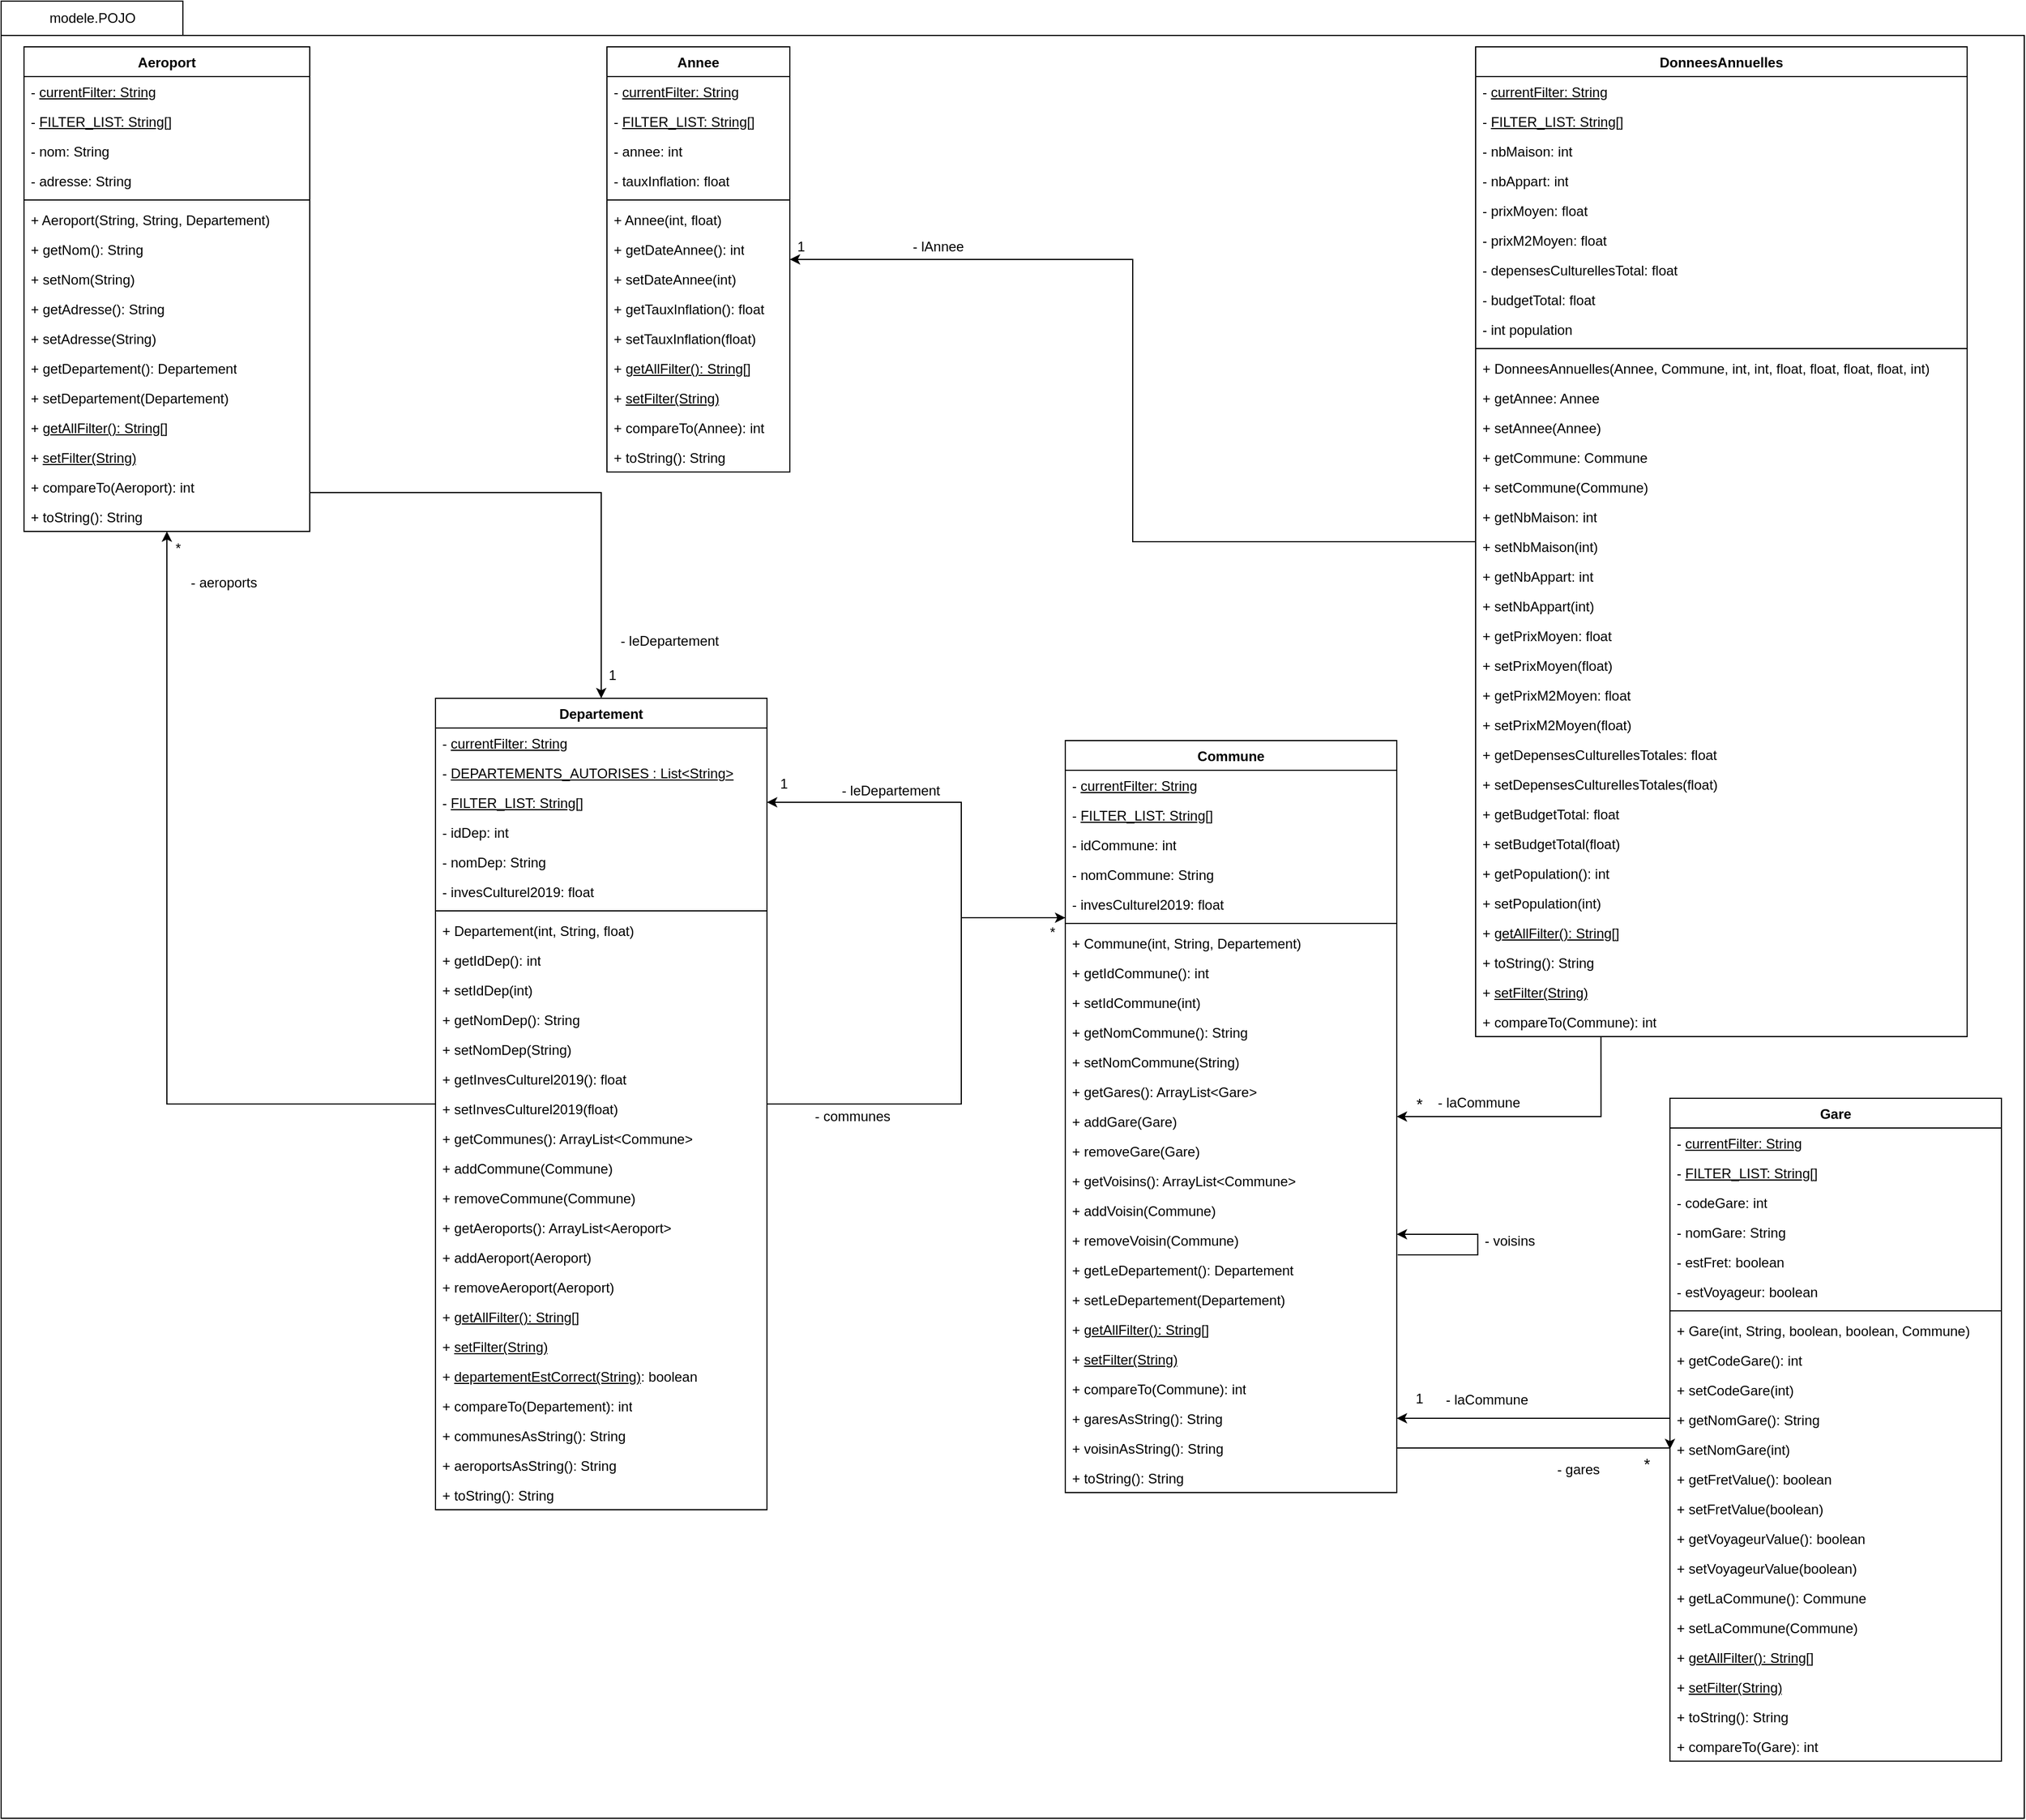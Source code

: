 <mxfile version="24.5.4" type="device">
  <diagram name="Page-1" id="NXZHxFNxQUKjGU9uJiGu">
    <mxGraphModel dx="1644" dy="700" grid="1" gridSize="10" guides="1" tooltips="1" connect="1" arrows="1" fold="1" page="1" pageScale="1" pageWidth="1169" pageHeight="827" math="0" shadow="0">
      <root>
        <mxCell id="0" />
        <mxCell id="1" parent="0" />
        <mxCell id="ICdErOhjOnk36Kv6KxMm-1" value="" style="shape=folder;fontStyle=1;spacingTop=10;tabWidth=100;tabHeight=30;tabPosition=left;html=1;whiteSpace=wrap;" parent="1" vertex="1">
          <mxGeometry y="10" width="1770" height="1590" as="geometry" />
        </mxCell>
        <mxCell id="ICdErOhjOnk36Kv6KxMm-48" style="edgeStyle=orthogonalEdgeStyle;rounded=0;orthogonalLoop=1;jettySize=auto;html=1;" parent="1" source="ICdErOhjOnk36Kv6KxMm-4" target="ICdErOhjOnk36Kv6KxMm-44" edge="1">
          <mxGeometry relative="1" as="geometry">
            <Array as="points">
              <mxPoint x="525" y="440" />
            </Array>
          </mxGeometry>
        </mxCell>
        <mxCell id="ICdErOhjOnk36Kv6KxMm-4" value="Aeroport" style="swimlane;fontStyle=1;align=center;verticalAlign=top;childLayout=stackLayout;horizontal=1;startSize=26;horizontalStack=0;resizeParent=1;resizeParentMax=0;resizeLast=0;collapsible=1;marginBottom=0;whiteSpace=wrap;html=1;" parent="1" vertex="1">
          <mxGeometry x="20" y="50" width="250" height="424" as="geometry">
            <mxRectangle x="20" y="50" width="90" height="30" as="alternateBounds" />
          </mxGeometry>
        </mxCell>
        <mxCell id="ICdErOhjOnk36Kv6KxMm-5" value="- &lt;u&gt;currentFilter: String&lt;/u&gt;" style="text;strokeColor=none;fillColor=none;align=left;verticalAlign=top;spacingLeft=4;spacingRight=4;overflow=hidden;rotatable=0;points=[[0,0.5],[1,0.5]];portConstraint=eastwest;whiteSpace=wrap;html=1;" parent="ICdErOhjOnk36Kv6KxMm-4" vertex="1">
          <mxGeometry y="26" width="250" height="26" as="geometry" />
        </mxCell>
        <mxCell id="ICdErOhjOnk36Kv6KxMm-8" value="- &lt;u&gt;FILTER_LIST: String[]&lt;/u&gt;" style="text;strokeColor=none;fillColor=none;align=left;verticalAlign=top;spacingLeft=4;spacingRight=4;overflow=hidden;rotatable=0;points=[[0,0.5],[1,0.5]];portConstraint=eastwest;whiteSpace=wrap;html=1;" parent="ICdErOhjOnk36Kv6KxMm-4" vertex="1">
          <mxGeometry y="52" width="250" height="26" as="geometry" />
        </mxCell>
        <mxCell id="ICdErOhjOnk36Kv6KxMm-9" value="- nom: String" style="text;strokeColor=none;fillColor=none;align=left;verticalAlign=top;spacingLeft=4;spacingRight=4;overflow=hidden;rotatable=0;points=[[0,0.5],[1,0.5]];portConstraint=eastwest;whiteSpace=wrap;html=1;" parent="ICdErOhjOnk36Kv6KxMm-4" vertex="1">
          <mxGeometry y="78" width="250" height="26" as="geometry" />
        </mxCell>
        <mxCell id="ICdErOhjOnk36Kv6KxMm-10" value="- adresse: String" style="text;strokeColor=none;fillColor=none;align=left;verticalAlign=top;spacingLeft=4;spacingRight=4;overflow=hidden;rotatable=0;points=[[0,0.5],[1,0.5]];portConstraint=eastwest;whiteSpace=wrap;html=1;" parent="ICdErOhjOnk36Kv6KxMm-4" vertex="1">
          <mxGeometry y="104" width="250" height="26" as="geometry" />
        </mxCell>
        <mxCell id="ICdErOhjOnk36Kv6KxMm-6" value="" style="line;strokeWidth=1;fillColor=none;align=left;verticalAlign=middle;spacingTop=-1;spacingLeft=3;spacingRight=3;rotatable=0;labelPosition=right;points=[];portConstraint=eastwest;strokeColor=inherit;" parent="ICdErOhjOnk36Kv6KxMm-4" vertex="1">
          <mxGeometry y="130" width="250" height="8" as="geometry" />
        </mxCell>
        <mxCell id="ICdErOhjOnk36Kv6KxMm-7" value="+ Aeroport(String, String, Departement)" style="text;strokeColor=none;fillColor=none;align=left;verticalAlign=top;spacingLeft=4;spacingRight=4;overflow=hidden;rotatable=0;points=[[0,0.5],[1,0.5]];portConstraint=eastwest;whiteSpace=wrap;html=1;" parent="ICdErOhjOnk36Kv6KxMm-4" vertex="1">
          <mxGeometry y="138" width="250" height="26" as="geometry" />
        </mxCell>
        <mxCell id="ICdErOhjOnk36Kv6KxMm-11" value="+ getNom(): String" style="text;strokeColor=none;fillColor=none;align=left;verticalAlign=top;spacingLeft=4;spacingRight=4;overflow=hidden;rotatable=0;points=[[0,0.5],[1,0.5]];portConstraint=eastwest;whiteSpace=wrap;html=1;" parent="ICdErOhjOnk36Kv6KxMm-4" vertex="1">
          <mxGeometry y="164" width="250" height="26" as="geometry" />
        </mxCell>
        <mxCell id="ICdErOhjOnk36Kv6KxMm-12" value="+ setNom(String)" style="text;strokeColor=none;fillColor=none;align=left;verticalAlign=top;spacingLeft=4;spacingRight=4;overflow=hidden;rotatable=0;points=[[0,0.5],[1,0.5]];portConstraint=eastwest;whiteSpace=wrap;html=1;" parent="ICdErOhjOnk36Kv6KxMm-4" vertex="1">
          <mxGeometry y="190" width="250" height="26" as="geometry" />
        </mxCell>
        <mxCell id="ICdErOhjOnk36Kv6KxMm-13" value="+ getAdresse(): String" style="text;strokeColor=none;fillColor=none;align=left;verticalAlign=top;spacingLeft=4;spacingRight=4;overflow=hidden;rotatable=0;points=[[0,0.5],[1,0.5]];portConstraint=eastwest;whiteSpace=wrap;html=1;" parent="ICdErOhjOnk36Kv6KxMm-4" vertex="1">
          <mxGeometry y="216" width="250" height="26" as="geometry" />
        </mxCell>
        <mxCell id="ICdErOhjOnk36Kv6KxMm-14" value="+ setAdresse(String)" style="text;strokeColor=none;fillColor=none;align=left;verticalAlign=top;spacingLeft=4;spacingRight=4;overflow=hidden;rotatable=0;points=[[0,0.5],[1,0.5]];portConstraint=eastwest;whiteSpace=wrap;html=1;" parent="ICdErOhjOnk36Kv6KxMm-4" vertex="1">
          <mxGeometry y="242" width="250" height="26" as="geometry" />
        </mxCell>
        <mxCell id="ICdErOhjOnk36Kv6KxMm-15" value="+ getDepartement(): Departement" style="text;strokeColor=none;fillColor=none;align=left;verticalAlign=top;spacingLeft=4;spacingRight=4;overflow=hidden;rotatable=0;points=[[0,0.5],[1,0.5]];portConstraint=eastwest;whiteSpace=wrap;html=1;" parent="ICdErOhjOnk36Kv6KxMm-4" vertex="1">
          <mxGeometry y="268" width="250" height="26" as="geometry" />
        </mxCell>
        <mxCell id="ICdErOhjOnk36Kv6KxMm-16" value="+ setDepartement(Departement)" style="text;strokeColor=none;fillColor=none;align=left;verticalAlign=top;spacingLeft=4;spacingRight=4;overflow=hidden;rotatable=0;points=[[0,0.5],[1,0.5]];portConstraint=eastwest;whiteSpace=wrap;html=1;" parent="ICdErOhjOnk36Kv6KxMm-4" vertex="1">
          <mxGeometry y="294" width="250" height="26" as="geometry" />
        </mxCell>
        <mxCell id="ICdErOhjOnk36Kv6KxMm-17" value="+ &lt;u&gt;getAllFilter(): String[]&lt;/u&gt;" style="text;strokeColor=none;fillColor=none;align=left;verticalAlign=top;spacingLeft=4;spacingRight=4;overflow=hidden;rotatable=0;points=[[0,0.5],[1,0.5]];portConstraint=eastwest;whiteSpace=wrap;html=1;" parent="ICdErOhjOnk36Kv6KxMm-4" vertex="1">
          <mxGeometry y="320" width="250" height="26" as="geometry" />
        </mxCell>
        <mxCell id="ICdErOhjOnk36Kv6KxMm-18" value="+ &lt;u&gt;setFilter(String)&lt;/u&gt;" style="text;strokeColor=none;fillColor=none;align=left;verticalAlign=top;spacingLeft=4;spacingRight=4;overflow=hidden;rotatable=0;points=[[0,0.5],[1,0.5]];portConstraint=eastwest;whiteSpace=wrap;html=1;" parent="ICdErOhjOnk36Kv6KxMm-4" vertex="1">
          <mxGeometry y="346" width="250" height="26" as="geometry" />
        </mxCell>
        <mxCell id="ICdErOhjOnk36Kv6KxMm-19" value="+ compareTo(Aeroport): int" style="text;strokeColor=none;fillColor=none;align=left;verticalAlign=top;spacingLeft=4;spacingRight=4;overflow=hidden;rotatable=0;points=[[0,0.5],[1,0.5]];portConstraint=eastwest;whiteSpace=wrap;html=1;" parent="ICdErOhjOnk36Kv6KxMm-4" vertex="1">
          <mxGeometry y="372" width="250" height="26" as="geometry" />
        </mxCell>
        <mxCell id="ICdErOhjOnk36Kv6KxMm-20" value="+ toString(): String" style="text;strokeColor=none;fillColor=none;align=left;verticalAlign=top;spacingLeft=4;spacingRight=4;overflow=hidden;rotatable=0;points=[[0,0.5],[1,0.5]];portConstraint=eastwest;whiteSpace=wrap;html=1;" parent="ICdErOhjOnk36Kv6KxMm-4" vertex="1">
          <mxGeometry y="398" width="250" height="26" as="geometry" />
        </mxCell>
        <mxCell id="ICdErOhjOnk36Kv6KxMm-25" value="Ann&lt;span style=&quot;background-color: initial;&quot;&gt;ee&lt;/span&gt;" style="swimlane;fontStyle=1;align=center;verticalAlign=top;childLayout=stackLayout;horizontal=1;startSize=26;horizontalStack=0;resizeParent=1;resizeParentMax=0;resizeLast=0;collapsible=1;marginBottom=0;whiteSpace=wrap;html=1;" parent="1" vertex="1">
          <mxGeometry x="530" y="50" width="160" height="372" as="geometry" />
        </mxCell>
        <mxCell id="ICdErOhjOnk36Kv6KxMm-26" value="- &lt;u&gt;currentFilter: String&lt;/u&gt;" style="text;strokeColor=none;fillColor=none;align=left;verticalAlign=top;spacingLeft=4;spacingRight=4;overflow=hidden;rotatable=0;points=[[0,0.5],[1,0.5]];portConstraint=eastwest;whiteSpace=wrap;html=1;" parent="ICdErOhjOnk36Kv6KxMm-25" vertex="1">
          <mxGeometry y="26" width="160" height="26" as="geometry" />
        </mxCell>
        <mxCell id="ICdErOhjOnk36Kv6KxMm-29" value="- &lt;u&gt;FILTER_LIST: String[]&lt;/u&gt;" style="text;strokeColor=none;fillColor=none;align=left;verticalAlign=top;spacingLeft=4;spacingRight=4;overflow=hidden;rotatable=0;points=[[0,0.5],[1,0.5]];portConstraint=eastwest;whiteSpace=wrap;html=1;" parent="ICdErOhjOnk36Kv6KxMm-25" vertex="1">
          <mxGeometry y="52" width="160" height="26" as="geometry" />
        </mxCell>
        <mxCell id="ICdErOhjOnk36Kv6KxMm-30" value="- annee: int" style="text;strokeColor=none;fillColor=none;align=left;verticalAlign=top;spacingLeft=4;spacingRight=4;overflow=hidden;rotatable=0;points=[[0,0.5],[1,0.5]];portConstraint=eastwest;whiteSpace=wrap;html=1;" parent="ICdErOhjOnk36Kv6KxMm-25" vertex="1">
          <mxGeometry y="78" width="160" height="26" as="geometry" />
        </mxCell>
        <mxCell id="ICdErOhjOnk36Kv6KxMm-31" value="- tauxInflation: float" style="text;strokeColor=none;fillColor=none;align=left;verticalAlign=top;spacingLeft=4;spacingRight=4;overflow=hidden;rotatable=0;points=[[0,0.5],[1,0.5]];portConstraint=eastwest;whiteSpace=wrap;html=1;" parent="ICdErOhjOnk36Kv6KxMm-25" vertex="1">
          <mxGeometry y="104" width="160" height="26" as="geometry" />
        </mxCell>
        <mxCell id="ICdErOhjOnk36Kv6KxMm-27" value="" style="line;strokeWidth=1;fillColor=none;align=left;verticalAlign=middle;spacingTop=-1;spacingLeft=3;spacingRight=3;rotatable=0;labelPosition=right;points=[];portConstraint=eastwest;strokeColor=inherit;" parent="ICdErOhjOnk36Kv6KxMm-25" vertex="1">
          <mxGeometry y="130" width="160" height="8" as="geometry" />
        </mxCell>
        <mxCell id="ICdErOhjOnk36Kv6KxMm-28" value="+ Annee(int, float)" style="text;strokeColor=none;fillColor=none;align=left;verticalAlign=top;spacingLeft=4;spacingRight=4;overflow=hidden;rotatable=0;points=[[0,0.5],[1,0.5]];portConstraint=eastwest;whiteSpace=wrap;html=1;" parent="ICdErOhjOnk36Kv6KxMm-25" vertex="1">
          <mxGeometry y="138" width="160" height="26" as="geometry" />
        </mxCell>
        <mxCell id="ICdErOhjOnk36Kv6KxMm-32" value="+ getDateAnnee(): int" style="text;strokeColor=none;fillColor=none;align=left;verticalAlign=top;spacingLeft=4;spacingRight=4;overflow=hidden;rotatable=0;points=[[0,0.5],[1,0.5]];portConstraint=eastwest;whiteSpace=wrap;html=1;" parent="ICdErOhjOnk36Kv6KxMm-25" vertex="1">
          <mxGeometry y="164" width="160" height="26" as="geometry" />
        </mxCell>
        <mxCell id="ICdErOhjOnk36Kv6KxMm-33" value="+ setDateAnnee(int)" style="text;strokeColor=none;fillColor=none;align=left;verticalAlign=top;spacingLeft=4;spacingRight=4;overflow=hidden;rotatable=0;points=[[0,0.5],[1,0.5]];portConstraint=eastwest;whiteSpace=wrap;html=1;" parent="ICdErOhjOnk36Kv6KxMm-25" vertex="1">
          <mxGeometry y="190" width="160" height="26" as="geometry" />
        </mxCell>
        <mxCell id="ICdErOhjOnk36Kv6KxMm-34" value="+ getTauxInflation(): float" style="text;strokeColor=none;fillColor=none;align=left;verticalAlign=top;spacingLeft=4;spacingRight=4;overflow=hidden;rotatable=0;points=[[0,0.5],[1,0.5]];portConstraint=eastwest;whiteSpace=wrap;html=1;" parent="ICdErOhjOnk36Kv6KxMm-25" vertex="1">
          <mxGeometry y="216" width="160" height="26" as="geometry" />
        </mxCell>
        <mxCell id="ICdErOhjOnk36Kv6KxMm-35" value="+ setTauxInflation(float)" style="text;strokeColor=none;fillColor=none;align=left;verticalAlign=top;spacingLeft=4;spacingRight=4;overflow=hidden;rotatable=0;points=[[0,0.5],[1,0.5]];portConstraint=eastwest;whiteSpace=wrap;html=1;" parent="ICdErOhjOnk36Kv6KxMm-25" vertex="1">
          <mxGeometry y="242" width="160" height="26" as="geometry" />
        </mxCell>
        <mxCell id="ICdErOhjOnk36Kv6KxMm-36" value="+ &lt;u&gt;getAllFilter(): String[]&lt;/u&gt;" style="text;strokeColor=none;fillColor=none;align=left;verticalAlign=top;spacingLeft=4;spacingRight=4;overflow=hidden;rotatable=0;points=[[0,0.5],[1,0.5]];portConstraint=eastwest;whiteSpace=wrap;html=1;" parent="ICdErOhjOnk36Kv6KxMm-25" vertex="1">
          <mxGeometry y="268" width="160" height="26" as="geometry" />
        </mxCell>
        <mxCell id="ICdErOhjOnk36Kv6KxMm-37" value="+ &lt;u&gt;setFilter(String)&lt;/u&gt;" style="text;strokeColor=none;fillColor=none;align=left;verticalAlign=top;spacingLeft=4;spacingRight=4;overflow=hidden;rotatable=0;points=[[0,0.5],[1,0.5]];portConstraint=eastwest;whiteSpace=wrap;html=1;" parent="ICdErOhjOnk36Kv6KxMm-25" vertex="1">
          <mxGeometry y="294" width="160" height="26" as="geometry" />
        </mxCell>
        <mxCell id="ICdErOhjOnk36Kv6KxMm-42" value="+ compareTo(Annee): int" style="text;strokeColor=none;fillColor=none;align=left;verticalAlign=top;spacingLeft=4;spacingRight=4;overflow=hidden;rotatable=0;points=[[0,0.5],[1,0.5]];portConstraint=eastwest;whiteSpace=wrap;html=1;" parent="ICdErOhjOnk36Kv6KxMm-25" vertex="1">
          <mxGeometry y="320" width="160" height="26" as="geometry" />
        </mxCell>
        <mxCell id="ICdErOhjOnk36Kv6KxMm-43" value="+ toString(): String" style="text;strokeColor=none;fillColor=none;align=left;verticalAlign=top;spacingLeft=4;spacingRight=4;overflow=hidden;rotatable=0;points=[[0,0.5],[1,0.5]];portConstraint=eastwest;whiteSpace=wrap;html=1;" parent="ICdErOhjOnk36Kv6KxMm-25" vertex="1">
          <mxGeometry y="346" width="160" height="26" as="geometry" />
        </mxCell>
        <mxCell id="ICdErOhjOnk36Kv6KxMm-55" style="edgeStyle=orthogonalEdgeStyle;rounded=0;orthogonalLoop=1;jettySize=auto;html=1;" parent="1" source="ICdErOhjOnk36Kv6KxMm-44" target="ICdErOhjOnk36Kv6KxMm-4" edge="1">
          <mxGeometry relative="1" as="geometry" />
        </mxCell>
        <mxCell id="udYk3BT6FUk40Vf4wr5t-50" style="edgeStyle=orthogonalEdgeStyle;rounded=0;orthogonalLoop=1;jettySize=auto;html=1;" parent="1" source="ICdErOhjOnk36Kv6KxMm-44" target="udYk3BT6FUk40Vf4wr5t-20" edge="1">
          <mxGeometry relative="1" as="geometry">
            <Array as="points">
              <mxPoint x="840" y="975" />
              <mxPoint x="840" y="812" />
            </Array>
          </mxGeometry>
        </mxCell>
        <mxCell id="ICdErOhjOnk36Kv6KxMm-44" value="Departement" style="swimlane;fontStyle=1;align=center;verticalAlign=top;childLayout=stackLayout;horizontal=1;startSize=26;horizontalStack=0;resizeParent=1;resizeParentMax=0;resizeLast=0;collapsible=1;marginBottom=0;whiteSpace=wrap;html=1;" parent="1" vertex="1">
          <mxGeometry x="380" y="620" width="290" height="710" as="geometry" />
        </mxCell>
        <mxCell id="ICdErOhjOnk36Kv6KxMm-45" value="- &lt;u&gt;currentFilter: String&lt;/u&gt;" style="text;strokeColor=none;fillColor=none;align=left;verticalAlign=top;spacingLeft=4;spacingRight=4;overflow=hidden;rotatable=0;points=[[0,0.5],[1,0.5]];portConstraint=eastwest;whiteSpace=wrap;html=1;" parent="ICdErOhjOnk36Kv6KxMm-44" vertex="1">
          <mxGeometry y="26" width="290" height="26" as="geometry" />
        </mxCell>
        <mxCell id="ICdErOhjOnk36Kv6KxMm-51" value="- &lt;u&gt;DEPARTEMENTS_AUTORISES : List&amp;lt;String&amp;gt;&lt;/u&gt;" style="text;strokeColor=none;fillColor=none;align=left;verticalAlign=top;spacingLeft=4;spacingRight=4;overflow=hidden;rotatable=0;points=[[0,0.5],[1,0.5]];portConstraint=eastwest;whiteSpace=wrap;html=1;" parent="ICdErOhjOnk36Kv6KxMm-44" vertex="1">
          <mxGeometry y="52" width="290" height="26" as="geometry" />
        </mxCell>
        <mxCell id="ICdErOhjOnk36Kv6KxMm-50" value="- &lt;u&gt;FILTER_LIST: String[]&lt;/u&gt;" style="text;strokeColor=none;fillColor=none;align=left;verticalAlign=top;spacingLeft=4;spacingRight=4;overflow=hidden;rotatable=0;points=[[0,0.5],[1,0.5]];portConstraint=eastwest;whiteSpace=wrap;html=1;" parent="ICdErOhjOnk36Kv6KxMm-44" vertex="1">
          <mxGeometry y="78" width="290" height="26" as="geometry" />
        </mxCell>
        <mxCell id="ICdErOhjOnk36Kv6KxMm-52" value="- idDep: int" style="text;strokeColor=none;fillColor=none;align=left;verticalAlign=top;spacingLeft=4;spacingRight=4;overflow=hidden;rotatable=0;points=[[0,0.5],[1,0.5]];portConstraint=eastwest;whiteSpace=wrap;html=1;" parent="ICdErOhjOnk36Kv6KxMm-44" vertex="1">
          <mxGeometry y="104" width="290" height="26" as="geometry" />
        </mxCell>
        <mxCell id="ICdErOhjOnk36Kv6KxMm-53" value="- nomDep: String" style="text;strokeColor=none;fillColor=none;align=left;verticalAlign=top;spacingLeft=4;spacingRight=4;overflow=hidden;rotatable=0;points=[[0,0.5],[1,0.5]];portConstraint=eastwest;whiteSpace=wrap;html=1;" parent="ICdErOhjOnk36Kv6KxMm-44" vertex="1">
          <mxGeometry y="130" width="290" height="26" as="geometry" />
        </mxCell>
        <mxCell id="ICdErOhjOnk36Kv6KxMm-54" value="- invesCulturel2019: float" style="text;strokeColor=none;fillColor=none;align=left;verticalAlign=top;spacingLeft=4;spacingRight=4;overflow=hidden;rotatable=0;points=[[0,0.5],[1,0.5]];portConstraint=eastwest;whiteSpace=wrap;html=1;" parent="ICdErOhjOnk36Kv6KxMm-44" vertex="1">
          <mxGeometry y="156" width="290" height="26" as="geometry" />
        </mxCell>
        <mxCell id="ICdErOhjOnk36Kv6KxMm-46" value="" style="line;strokeWidth=1;fillColor=none;align=left;verticalAlign=middle;spacingTop=-1;spacingLeft=3;spacingRight=3;rotatable=0;labelPosition=right;points=[];portConstraint=eastwest;strokeColor=inherit;" parent="ICdErOhjOnk36Kv6KxMm-44" vertex="1">
          <mxGeometry y="182" width="290" height="8" as="geometry" />
        </mxCell>
        <mxCell id="ICdErOhjOnk36Kv6KxMm-47" value="+ Departement(int, String, float)" style="text;strokeColor=none;fillColor=none;align=left;verticalAlign=top;spacingLeft=4;spacingRight=4;overflow=hidden;rotatable=0;points=[[0,0.5],[1,0.5]];portConstraint=eastwest;whiteSpace=wrap;html=1;" parent="ICdErOhjOnk36Kv6KxMm-44" vertex="1">
          <mxGeometry y="190" width="290" height="26" as="geometry" />
        </mxCell>
        <mxCell id="ICdErOhjOnk36Kv6KxMm-58" value="+ getIdDep(): int" style="text;strokeColor=none;fillColor=none;align=left;verticalAlign=top;spacingLeft=4;spacingRight=4;overflow=hidden;rotatable=0;points=[[0,0.5],[1,0.5]];portConstraint=eastwest;whiteSpace=wrap;html=1;" parent="ICdErOhjOnk36Kv6KxMm-44" vertex="1">
          <mxGeometry y="216" width="290" height="26" as="geometry" />
        </mxCell>
        <mxCell id="ICdErOhjOnk36Kv6KxMm-59" value="+ setIdDep(int)" style="text;strokeColor=none;fillColor=none;align=left;verticalAlign=top;spacingLeft=4;spacingRight=4;overflow=hidden;rotatable=0;points=[[0,0.5],[1,0.5]];portConstraint=eastwest;whiteSpace=wrap;html=1;" parent="ICdErOhjOnk36Kv6KxMm-44" vertex="1">
          <mxGeometry y="242" width="290" height="26" as="geometry" />
        </mxCell>
        <mxCell id="ICdErOhjOnk36Kv6KxMm-62" value="+ getNomDep(): String&lt;div&gt;&lt;br&gt;&lt;/div&gt;" style="text;strokeColor=none;fillColor=none;align=left;verticalAlign=top;spacingLeft=4;spacingRight=4;overflow=hidden;rotatable=0;points=[[0,0.5],[1,0.5]];portConstraint=eastwest;whiteSpace=wrap;html=1;" parent="ICdErOhjOnk36Kv6KxMm-44" vertex="1">
          <mxGeometry y="268" width="290" height="26" as="geometry" />
        </mxCell>
        <mxCell id="ICdErOhjOnk36Kv6KxMm-61" value="+ setNomDep(String)" style="text;strokeColor=none;fillColor=none;align=left;verticalAlign=top;spacingLeft=4;spacingRight=4;overflow=hidden;rotatable=0;points=[[0,0.5],[1,0.5]];portConstraint=eastwest;whiteSpace=wrap;html=1;" parent="ICdErOhjOnk36Kv6KxMm-44" vertex="1">
          <mxGeometry y="294" width="290" height="26" as="geometry" />
        </mxCell>
        <mxCell id="ICdErOhjOnk36Kv6KxMm-63" value="+ getInvesCulturel2019(): float" style="text;strokeColor=none;fillColor=none;align=left;verticalAlign=top;spacingLeft=4;spacingRight=4;overflow=hidden;rotatable=0;points=[[0,0.5],[1,0.5]];portConstraint=eastwest;whiteSpace=wrap;html=1;" parent="ICdErOhjOnk36Kv6KxMm-44" vertex="1">
          <mxGeometry y="320" width="290" height="26" as="geometry" />
        </mxCell>
        <mxCell id="ICdErOhjOnk36Kv6KxMm-64" value="+ setInvesCulturel2019(float)" style="text;strokeColor=none;fillColor=none;align=left;verticalAlign=top;spacingLeft=4;spacingRight=4;overflow=hidden;rotatable=0;points=[[0,0.5],[1,0.5]];portConstraint=eastwest;whiteSpace=wrap;html=1;" parent="ICdErOhjOnk36Kv6KxMm-44" vertex="1">
          <mxGeometry y="346" width="290" height="26" as="geometry" />
        </mxCell>
        <mxCell id="udYk3BT6FUk40Vf4wr5t-1" value="+ getCommunes(): ArrayList&amp;lt;Commune&amp;gt;" style="text;strokeColor=none;fillColor=none;align=left;verticalAlign=top;spacingLeft=4;spacingRight=4;overflow=hidden;rotatable=0;points=[[0,0.5],[1,0.5]];portConstraint=eastwest;whiteSpace=wrap;html=1;" parent="ICdErOhjOnk36Kv6KxMm-44" vertex="1">
          <mxGeometry y="372" width="290" height="26" as="geometry" />
        </mxCell>
        <mxCell id="udYk3BT6FUk40Vf4wr5t-2" value="+ addCommune(Commune)" style="text;strokeColor=none;fillColor=none;align=left;verticalAlign=top;spacingLeft=4;spacingRight=4;overflow=hidden;rotatable=0;points=[[0,0.5],[1,0.5]];portConstraint=eastwest;whiteSpace=wrap;html=1;" parent="ICdErOhjOnk36Kv6KxMm-44" vertex="1">
          <mxGeometry y="398" width="290" height="26" as="geometry" />
        </mxCell>
        <mxCell id="udYk3BT6FUk40Vf4wr5t-3" value="+ removeCommune(Commune)" style="text;strokeColor=none;fillColor=none;align=left;verticalAlign=top;spacingLeft=4;spacingRight=4;overflow=hidden;rotatable=0;points=[[0,0.5],[1,0.5]];portConstraint=eastwest;whiteSpace=wrap;html=1;" parent="ICdErOhjOnk36Kv6KxMm-44" vertex="1">
          <mxGeometry y="424" width="290" height="26" as="geometry" />
        </mxCell>
        <mxCell id="udYk3BT6FUk40Vf4wr5t-8" value="+ getAeroports(): ArrayList&amp;lt;Aeroport&amp;gt;" style="text;strokeColor=none;fillColor=none;align=left;verticalAlign=top;spacingLeft=4;spacingRight=4;overflow=hidden;rotatable=0;points=[[0,0.5],[1,0.5]];portConstraint=eastwest;whiteSpace=wrap;html=1;" parent="ICdErOhjOnk36Kv6KxMm-44" vertex="1">
          <mxGeometry y="450" width="290" height="26" as="geometry" />
        </mxCell>
        <mxCell id="udYk3BT6FUk40Vf4wr5t-9" value="+ addAeroport(Aeroport&lt;span style=&quot;background-color: initial;&quot;&gt;)&lt;/span&gt;" style="text;strokeColor=none;fillColor=none;align=left;verticalAlign=top;spacingLeft=4;spacingRight=4;overflow=hidden;rotatable=0;points=[[0,0.5],[1,0.5]];portConstraint=eastwest;whiteSpace=wrap;html=1;" parent="ICdErOhjOnk36Kv6KxMm-44" vertex="1">
          <mxGeometry y="476" width="290" height="26" as="geometry" />
        </mxCell>
        <mxCell id="udYk3BT6FUk40Vf4wr5t-10" value="+ removeAeroport(Aeroport)" style="text;strokeColor=none;fillColor=none;align=left;verticalAlign=top;spacingLeft=4;spacingRight=4;overflow=hidden;rotatable=0;points=[[0,0.5],[1,0.5]];portConstraint=eastwest;whiteSpace=wrap;html=1;" parent="ICdErOhjOnk36Kv6KxMm-44" vertex="1">
          <mxGeometry y="502" width="290" height="26" as="geometry" />
        </mxCell>
        <mxCell id="udYk3BT6FUk40Vf4wr5t-15" value="+ &lt;u&gt;getAllFilter(): String[]&lt;/u&gt;" style="text;strokeColor=none;fillColor=none;align=left;verticalAlign=top;spacingLeft=4;spacingRight=4;overflow=hidden;rotatable=0;points=[[0,0.5],[1,0.5]];portConstraint=eastwest;whiteSpace=wrap;html=1;" parent="ICdErOhjOnk36Kv6KxMm-44" vertex="1">
          <mxGeometry y="528" width="290" height="26" as="geometry" />
        </mxCell>
        <mxCell id="udYk3BT6FUk40Vf4wr5t-16" value="+ &lt;u&gt;setFilter(String)&lt;/u&gt;" style="text;strokeColor=none;fillColor=none;align=left;verticalAlign=top;spacingLeft=4;spacingRight=4;overflow=hidden;rotatable=0;points=[[0,0.5],[1,0.5]];portConstraint=eastwest;whiteSpace=wrap;html=1;" parent="ICdErOhjOnk36Kv6KxMm-44" vertex="1">
          <mxGeometry y="554" width="290" height="26" as="geometry" />
        </mxCell>
        <mxCell id="udYk3BT6FUk40Vf4wr5t-14" value="+ &lt;u&gt;departementEstCorrect(String)&lt;/u&gt;: boolean" style="text;strokeColor=none;fillColor=none;align=left;verticalAlign=top;spacingLeft=4;spacingRight=4;overflow=hidden;rotatable=0;points=[[0,0.5],[1,0.5]];portConstraint=eastwest;whiteSpace=wrap;html=1;" parent="ICdErOhjOnk36Kv6KxMm-44" vertex="1">
          <mxGeometry y="580" width="290" height="26" as="geometry" />
        </mxCell>
        <mxCell id="udYk3BT6FUk40Vf4wr5t-11" value="+ compareTo(Departement): int" style="text;strokeColor=none;fillColor=none;align=left;verticalAlign=top;spacingLeft=4;spacingRight=4;overflow=hidden;rotatable=0;points=[[0,0.5],[1,0.5]];portConstraint=eastwest;whiteSpace=wrap;html=1;" parent="ICdErOhjOnk36Kv6KxMm-44" vertex="1">
          <mxGeometry y="606" width="290" height="26" as="geometry" />
        </mxCell>
        <mxCell id="udYk3BT6FUk40Vf4wr5t-12" value="+ communesAsString(): String" style="text;strokeColor=none;fillColor=none;align=left;verticalAlign=top;spacingLeft=4;spacingRight=4;overflow=hidden;rotatable=0;points=[[0,0.5],[1,0.5]];portConstraint=eastwest;whiteSpace=wrap;html=1;" parent="ICdErOhjOnk36Kv6KxMm-44" vertex="1">
          <mxGeometry y="632" width="290" height="26" as="geometry" />
        </mxCell>
        <mxCell id="udYk3BT6FUk40Vf4wr5t-19" value="+ aeroportsAsString(): String" style="text;strokeColor=none;fillColor=none;align=left;verticalAlign=top;spacingLeft=4;spacingRight=4;overflow=hidden;rotatable=0;points=[[0,0.5],[1,0.5]];portConstraint=eastwest;whiteSpace=wrap;html=1;" parent="ICdErOhjOnk36Kv6KxMm-44" vertex="1">
          <mxGeometry y="658" width="290" height="26" as="geometry" />
        </mxCell>
        <mxCell id="udYk3BT6FUk40Vf4wr5t-17" value="+ toString(): String" style="text;strokeColor=none;fillColor=none;align=left;verticalAlign=top;spacingLeft=4;spacingRight=4;overflow=hidden;rotatable=0;points=[[0,0.5],[1,0.5]];portConstraint=eastwest;whiteSpace=wrap;html=1;" parent="ICdErOhjOnk36Kv6KxMm-44" vertex="1">
          <mxGeometry y="684" width="290" height="26" as="geometry" />
        </mxCell>
        <mxCell id="ICdErOhjOnk36Kv6KxMm-49" value="- leDepartement" style="text;html=1;align=center;verticalAlign=middle;whiteSpace=wrap;rounded=0;" parent="1" vertex="1">
          <mxGeometry x="540" y="555" width="90" height="30" as="geometry" />
        </mxCell>
        <mxCell id="ICdErOhjOnk36Kv6KxMm-56" value="*" style="text;html=1;align=center;verticalAlign=middle;whiteSpace=wrap;rounded=0;" parent="1" vertex="1">
          <mxGeometry x="150" y="474" width="10" height="30" as="geometry" />
        </mxCell>
        <mxCell id="ICdErOhjOnk36Kv6KxMm-57" value="- aeroports" style="text;html=1;align=center;verticalAlign=middle;whiteSpace=wrap;rounded=0;" parent="1" vertex="1">
          <mxGeometry x="160" y="504" width="70" height="30" as="geometry" />
        </mxCell>
        <mxCell id="udYk3BT6FUk40Vf4wr5t-51" style="edgeStyle=orthogonalEdgeStyle;rounded=0;orthogonalLoop=1;jettySize=auto;html=1;entryX=1;entryY=0.5;entryDx=0;entryDy=0;" parent="1" source="udYk3BT6FUk40Vf4wr5t-20" target="ICdErOhjOnk36Kv6KxMm-50" edge="1">
          <mxGeometry relative="1" as="geometry">
            <Array as="points">
              <mxPoint x="840" y="812" />
              <mxPoint x="840" y="711" />
            </Array>
          </mxGeometry>
        </mxCell>
        <mxCell id="udYk3BT6FUk40Vf4wr5t-166" style="edgeStyle=orthogonalEdgeStyle;rounded=0;orthogonalLoop=1;jettySize=auto;html=1;entryX=1;entryY=0.5;entryDx=0;entryDy=0;" parent="1" source="udYk3BT6FUk40Vf4wr5t-121" target="udYk3BT6FUk40Vf4wr5t-45" edge="1">
          <mxGeometry relative="1" as="geometry">
            <Array as="points">
              <mxPoint x="1430" y="1250" />
              <mxPoint x="1430" y="1250" />
            </Array>
          </mxGeometry>
        </mxCell>
        <mxCell id="udYk3BT6FUk40Vf4wr5t-121" value="Gare" style="swimlane;fontStyle=1;align=center;verticalAlign=top;childLayout=stackLayout;horizontal=1;startSize=26;horizontalStack=0;resizeParent=1;resizeParentMax=0;resizeLast=0;collapsible=1;marginBottom=0;whiteSpace=wrap;html=1;" parent="1" vertex="1">
          <mxGeometry x="1460" y="970" width="290" height="580" as="geometry" />
        </mxCell>
        <mxCell id="udYk3BT6FUk40Vf4wr5t-126" value="- &lt;u&gt;currentFilter: String&lt;/u&gt;" style="text;strokeColor=none;fillColor=none;align=left;verticalAlign=top;spacingLeft=4;spacingRight=4;overflow=hidden;rotatable=0;points=[[0,0.5],[1,0.5]];portConstraint=eastwest;whiteSpace=wrap;html=1;" parent="udYk3BT6FUk40Vf4wr5t-121" vertex="1">
          <mxGeometry y="26" width="290" height="26" as="geometry" />
        </mxCell>
        <mxCell id="udYk3BT6FUk40Vf4wr5t-127" value="- &lt;u&gt;FILTER_LIST: String[]&lt;/u&gt;" style="text;strokeColor=none;fillColor=none;align=left;verticalAlign=top;spacingLeft=4;spacingRight=4;overflow=hidden;rotatable=0;points=[[0,0.5],[1,0.5]];portConstraint=eastwest;whiteSpace=wrap;html=1;" parent="udYk3BT6FUk40Vf4wr5t-121" vertex="1">
          <mxGeometry y="52" width="290" height="26" as="geometry" />
        </mxCell>
        <mxCell id="udYk3BT6FUk40Vf4wr5t-125" value="- codeGare: int" style="text;strokeColor=none;fillColor=none;align=left;verticalAlign=top;spacingLeft=4;spacingRight=4;overflow=hidden;rotatable=0;points=[[0,0.5],[1,0.5]];portConstraint=eastwest;whiteSpace=wrap;html=1;" parent="udYk3BT6FUk40Vf4wr5t-121" vertex="1">
          <mxGeometry y="78" width="290" height="26" as="geometry" />
        </mxCell>
        <mxCell id="udYk3BT6FUk40Vf4wr5t-122" value="- nomGare: String" style="text;strokeColor=none;fillColor=none;align=left;verticalAlign=top;spacingLeft=4;spacingRight=4;overflow=hidden;rotatable=0;points=[[0,0.5],[1,0.5]];portConstraint=eastwest;whiteSpace=wrap;html=1;" parent="udYk3BT6FUk40Vf4wr5t-121" vertex="1">
          <mxGeometry y="104" width="290" height="26" as="geometry" />
        </mxCell>
        <mxCell id="udYk3BT6FUk40Vf4wr5t-128" value="- estFret: boolean" style="text;strokeColor=none;fillColor=none;align=left;verticalAlign=top;spacingLeft=4;spacingRight=4;overflow=hidden;rotatable=0;points=[[0,0.5],[1,0.5]];portConstraint=eastwest;whiteSpace=wrap;html=1;" parent="udYk3BT6FUk40Vf4wr5t-121" vertex="1">
          <mxGeometry y="130" width="290" height="26" as="geometry" />
        </mxCell>
        <mxCell id="udYk3BT6FUk40Vf4wr5t-129" value="- estVoyageur: boolean" style="text;strokeColor=none;fillColor=none;align=left;verticalAlign=top;spacingLeft=4;spacingRight=4;overflow=hidden;rotatable=0;points=[[0,0.5],[1,0.5]];portConstraint=eastwest;whiteSpace=wrap;html=1;" parent="udYk3BT6FUk40Vf4wr5t-121" vertex="1">
          <mxGeometry y="156" width="290" height="26" as="geometry" />
        </mxCell>
        <mxCell id="udYk3BT6FUk40Vf4wr5t-123" value="" style="line;strokeWidth=1;fillColor=none;align=left;verticalAlign=middle;spacingTop=-1;spacingLeft=3;spacingRight=3;rotatable=0;labelPosition=right;points=[];portConstraint=eastwest;strokeColor=inherit;" parent="udYk3BT6FUk40Vf4wr5t-121" vertex="1">
          <mxGeometry y="182" width="290" height="8" as="geometry" />
        </mxCell>
        <mxCell id="udYk3BT6FUk40Vf4wr5t-124" value="+ Gare(int, String, boolean, boolean, Commune)" style="text;strokeColor=none;fillColor=none;align=left;verticalAlign=top;spacingLeft=4;spacingRight=4;overflow=hidden;rotatable=0;points=[[0,0.5],[1,0.5]];portConstraint=eastwest;whiteSpace=wrap;html=1;" parent="udYk3BT6FUk40Vf4wr5t-121" vertex="1">
          <mxGeometry y="190" width="290" height="26" as="geometry" />
        </mxCell>
        <mxCell id="udYk3BT6FUk40Vf4wr5t-134" value="+ getCodeGare(): int" style="text;strokeColor=none;fillColor=none;align=left;verticalAlign=top;spacingLeft=4;spacingRight=4;overflow=hidden;rotatable=0;points=[[0,0.5],[1,0.5]];portConstraint=eastwest;whiteSpace=wrap;html=1;" parent="udYk3BT6FUk40Vf4wr5t-121" vertex="1">
          <mxGeometry y="216" width="290" height="26" as="geometry" />
        </mxCell>
        <mxCell id="udYk3BT6FUk40Vf4wr5t-135" value="+ setCodeGare(int)" style="text;strokeColor=none;fillColor=none;align=left;verticalAlign=top;spacingLeft=4;spacingRight=4;overflow=hidden;rotatable=0;points=[[0,0.5],[1,0.5]];portConstraint=eastwest;whiteSpace=wrap;html=1;" parent="udYk3BT6FUk40Vf4wr5t-121" vertex="1">
          <mxGeometry y="242" width="290" height="26" as="geometry" />
        </mxCell>
        <mxCell id="udYk3BT6FUk40Vf4wr5t-137" value="+ getNomGare(): String" style="text;strokeColor=none;fillColor=none;align=left;verticalAlign=top;spacingLeft=4;spacingRight=4;overflow=hidden;rotatable=0;points=[[0,0.5],[1,0.5]];portConstraint=eastwest;whiteSpace=wrap;html=1;" parent="udYk3BT6FUk40Vf4wr5t-121" vertex="1">
          <mxGeometry y="268" width="290" height="26" as="geometry" />
        </mxCell>
        <mxCell id="udYk3BT6FUk40Vf4wr5t-136" value="+ setNomGare(int)" style="text;strokeColor=none;fillColor=none;align=left;verticalAlign=top;spacingLeft=4;spacingRight=4;overflow=hidden;rotatable=0;points=[[0,0.5],[1,0.5]];portConstraint=eastwest;whiteSpace=wrap;html=1;" parent="udYk3BT6FUk40Vf4wr5t-121" vertex="1">
          <mxGeometry y="294" width="290" height="26" as="geometry" />
        </mxCell>
        <mxCell id="udYk3BT6FUk40Vf4wr5t-138" value="+ getFretValue(): boolean" style="text;strokeColor=none;fillColor=none;align=left;verticalAlign=top;spacingLeft=4;spacingRight=4;overflow=hidden;rotatable=0;points=[[0,0.5],[1,0.5]];portConstraint=eastwest;whiteSpace=wrap;html=1;" parent="udYk3BT6FUk40Vf4wr5t-121" vertex="1">
          <mxGeometry y="320" width="290" height="26" as="geometry" />
        </mxCell>
        <mxCell id="udYk3BT6FUk40Vf4wr5t-139" value="+ setFretValue(boolean)" style="text;strokeColor=none;fillColor=none;align=left;verticalAlign=top;spacingLeft=4;spacingRight=4;overflow=hidden;rotatable=0;points=[[0,0.5],[1,0.5]];portConstraint=eastwest;whiteSpace=wrap;html=1;" parent="udYk3BT6FUk40Vf4wr5t-121" vertex="1">
          <mxGeometry y="346" width="290" height="26" as="geometry" />
        </mxCell>
        <mxCell id="udYk3BT6FUk40Vf4wr5t-140" value="+ getVoyageurValue(): boolean" style="text;strokeColor=none;fillColor=none;align=left;verticalAlign=top;spacingLeft=4;spacingRight=4;overflow=hidden;rotatable=0;points=[[0,0.5],[1,0.5]];portConstraint=eastwest;whiteSpace=wrap;html=1;" parent="udYk3BT6FUk40Vf4wr5t-121" vertex="1">
          <mxGeometry y="372" width="290" height="26" as="geometry" />
        </mxCell>
        <mxCell id="udYk3BT6FUk40Vf4wr5t-141" value="+ setVoyageurValue(boolean)" style="text;strokeColor=none;fillColor=none;align=left;verticalAlign=top;spacingLeft=4;spacingRight=4;overflow=hidden;rotatable=0;points=[[0,0.5],[1,0.5]];portConstraint=eastwest;whiteSpace=wrap;html=1;" parent="udYk3BT6FUk40Vf4wr5t-121" vertex="1">
          <mxGeometry y="398" width="290" height="26" as="geometry" />
        </mxCell>
        <mxCell id="udYk3BT6FUk40Vf4wr5t-142" value="+ getLaCommune(): Commune" style="text;strokeColor=none;fillColor=none;align=left;verticalAlign=top;spacingLeft=4;spacingRight=4;overflow=hidden;rotatable=0;points=[[0,0.5],[1,0.5]];portConstraint=eastwest;whiteSpace=wrap;html=1;" parent="udYk3BT6FUk40Vf4wr5t-121" vertex="1">
          <mxGeometry y="424" width="290" height="26" as="geometry" />
        </mxCell>
        <mxCell id="udYk3BT6FUk40Vf4wr5t-143" value="+ setLaCommune(Commune)" style="text;strokeColor=none;fillColor=none;align=left;verticalAlign=top;spacingLeft=4;spacingRight=4;overflow=hidden;rotatable=0;points=[[0,0.5],[1,0.5]];portConstraint=eastwest;whiteSpace=wrap;html=1;" parent="udYk3BT6FUk40Vf4wr5t-121" vertex="1">
          <mxGeometry y="450" width="290" height="26" as="geometry" />
        </mxCell>
        <mxCell id="udYk3BT6FUk40Vf4wr5t-157" value="+ &lt;u&gt;getAllFilter(): String[]&lt;/u&gt;" style="text;strokeColor=none;fillColor=none;align=left;verticalAlign=top;spacingLeft=4;spacingRight=4;overflow=hidden;rotatable=0;points=[[0,0.5],[1,0.5]];portConstraint=eastwest;whiteSpace=wrap;html=1;" parent="udYk3BT6FUk40Vf4wr5t-121" vertex="1">
          <mxGeometry y="476" width="290" height="26" as="geometry" />
        </mxCell>
        <mxCell id="udYk3BT6FUk40Vf4wr5t-158" value="+ &lt;u&gt;setFilter(String)&lt;/u&gt;" style="text;strokeColor=none;fillColor=none;align=left;verticalAlign=top;spacingLeft=4;spacingRight=4;overflow=hidden;rotatable=0;points=[[0,0.5],[1,0.5]];portConstraint=eastwest;whiteSpace=wrap;html=1;" parent="udYk3BT6FUk40Vf4wr5t-121" vertex="1">
          <mxGeometry y="502" width="290" height="26" as="geometry" />
        </mxCell>
        <mxCell id="udYk3BT6FUk40Vf4wr5t-160" value="+ toString(): String" style="text;strokeColor=none;fillColor=none;align=left;verticalAlign=top;spacingLeft=4;spacingRight=4;overflow=hidden;rotatable=0;points=[[0,0.5],[1,0.5]];portConstraint=eastwest;whiteSpace=wrap;html=1;" parent="udYk3BT6FUk40Vf4wr5t-121" vertex="1">
          <mxGeometry y="528" width="290" height="26" as="geometry" />
        </mxCell>
        <mxCell id="udYk3BT6FUk40Vf4wr5t-159" value="+ compareTo(Gare): int" style="text;strokeColor=none;fillColor=none;align=left;verticalAlign=top;spacingLeft=4;spacingRight=4;overflow=hidden;rotatable=0;points=[[0,0.5],[1,0.5]];portConstraint=eastwest;whiteSpace=wrap;html=1;" parent="udYk3BT6FUk40Vf4wr5t-121" vertex="1">
          <mxGeometry y="554" width="290" height="26" as="geometry" />
        </mxCell>
        <mxCell id="udYk3BT6FUk40Vf4wr5t-20" value="Commune" style="swimlane;fontStyle=1;align=center;verticalAlign=top;childLayout=stackLayout;horizontal=1;startSize=26;horizontalStack=0;resizeParent=1;resizeParentMax=0;resizeLast=0;collapsible=1;marginBottom=0;whiteSpace=wrap;html=1;" parent="1" vertex="1">
          <mxGeometry x="931" y="657" width="290" height="658" as="geometry" />
        </mxCell>
        <mxCell id="udYk3BT6FUk40Vf4wr5t-21" value="- &lt;u&gt;currentFilter: String&lt;/u&gt;" style="text;strokeColor=none;fillColor=none;align=left;verticalAlign=top;spacingLeft=4;spacingRight=4;overflow=hidden;rotatable=0;points=[[0,0.5],[1,0.5]];portConstraint=eastwest;whiteSpace=wrap;html=1;" parent="udYk3BT6FUk40Vf4wr5t-20" vertex="1">
          <mxGeometry y="26" width="290" height="26" as="geometry" />
        </mxCell>
        <mxCell id="udYk3BT6FUk40Vf4wr5t-23" value="- &lt;u&gt;FILTER_LIST: String[]&lt;/u&gt;" style="text;strokeColor=none;fillColor=none;align=left;verticalAlign=top;spacingLeft=4;spacingRight=4;overflow=hidden;rotatable=0;points=[[0,0.5],[1,0.5]];portConstraint=eastwest;whiteSpace=wrap;html=1;" parent="udYk3BT6FUk40Vf4wr5t-20" vertex="1">
          <mxGeometry y="52" width="290" height="26" as="geometry" />
        </mxCell>
        <mxCell id="udYk3BT6FUk40Vf4wr5t-24" value="- idCommune: int" style="text;strokeColor=none;fillColor=none;align=left;verticalAlign=top;spacingLeft=4;spacingRight=4;overflow=hidden;rotatable=0;points=[[0,0.5],[1,0.5]];portConstraint=eastwest;whiteSpace=wrap;html=1;" parent="udYk3BT6FUk40Vf4wr5t-20" vertex="1">
          <mxGeometry y="78" width="290" height="26" as="geometry" />
        </mxCell>
        <mxCell id="udYk3BT6FUk40Vf4wr5t-25" value="- nomCommune: String" style="text;strokeColor=none;fillColor=none;align=left;verticalAlign=top;spacingLeft=4;spacingRight=4;overflow=hidden;rotatable=0;points=[[0,0.5],[1,0.5]];portConstraint=eastwest;whiteSpace=wrap;html=1;" parent="udYk3BT6FUk40Vf4wr5t-20" vertex="1">
          <mxGeometry y="104" width="290" height="26" as="geometry" />
        </mxCell>
        <mxCell id="udYk3BT6FUk40Vf4wr5t-26" value="- invesCulturel2019: float" style="text;strokeColor=none;fillColor=none;align=left;verticalAlign=top;spacingLeft=4;spacingRight=4;overflow=hidden;rotatable=0;points=[[0,0.5],[1,0.5]];portConstraint=eastwest;whiteSpace=wrap;html=1;" parent="udYk3BT6FUk40Vf4wr5t-20" vertex="1">
          <mxGeometry y="130" width="290" height="26" as="geometry" />
        </mxCell>
        <mxCell id="udYk3BT6FUk40Vf4wr5t-27" value="" style="line;strokeWidth=1;fillColor=none;align=left;verticalAlign=middle;spacingTop=-1;spacingLeft=3;spacingRight=3;rotatable=0;labelPosition=right;points=[];portConstraint=eastwest;strokeColor=inherit;" parent="udYk3BT6FUk40Vf4wr5t-20" vertex="1">
          <mxGeometry y="156" width="290" height="8" as="geometry" />
        </mxCell>
        <mxCell id="udYk3BT6FUk40Vf4wr5t-28" value="+ Commune(int, String, Departement)" style="text;strokeColor=none;fillColor=none;align=left;verticalAlign=top;spacingLeft=4;spacingRight=4;overflow=hidden;rotatable=0;points=[[0,0.5],[1,0.5]];portConstraint=eastwest;whiteSpace=wrap;html=1;" parent="udYk3BT6FUk40Vf4wr5t-20" vertex="1">
          <mxGeometry y="164" width="290" height="26" as="geometry" />
        </mxCell>
        <mxCell id="udYk3BT6FUk40Vf4wr5t-29" value="+ getIdCommune(): int" style="text;strokeColor=none;fillColor=none;align=left;verticalAlign=top;spacingLeft=4;spacingRight=4;overflow=hidden;rotatable=0;points=[[0,0.5],[1,0.5]];portConstraint=eastwest;whiteSpace=wrap;html=1;" parent="udYk3BT6FUk40Vf4wr5t-20" vertex="1">
          <mxGeometry y="190" width="290" height="26" as="geometry" />
        </mxCell>
        <mxCell id="udYk3BT6FUk40Vf4wr5t-30" value="+ setIdCommune(int)" style="text;strokeColor=none;fillColor=none;align=left;verticalAlign=top;spacingLeft=4;spacingRight=4;overflow=hidden;rotatable=0;points=[[0,0.5],[1,0.5]];portConstraint=eastwest;whiteSpace=wrap;html=1;" parent="udYk3BT6FUk40Vf4wr5t-20" vertex="1">
          <mxGeometry y="216" width="290" height="26" as="geometry" />
        </mxCell>
        <mxCell id="udYk3BT6FUk40Vf4wr5t-31" value="+ getNomCommune(): String&lt;div&gt;&lt;br&gt;&lt;/div&gt;" style="text;strokeColor=none;fillColor=none;align=left;verticalAlign=top;spacingLeft=4;spacingRight=4;overflow=hidden;rotatable=0;points=[[0,0.5],[1,0.5]];portConstraint=eastwest;whiteSpace=wrap;html=1;" parent="udYk3BT6FUk40Vf4wr5t-20" vertex="1">
          <mxGeometry y="242" width="290" height="26" as="geometry" />
        </mxCell>
        <mxCell id="udYk3BT6FUk40Vf4wr5t-32" value="+ setNomCommune(String)" style="text;strokeColor=none;fillColor=none;align=left;verticalAlign=top;spacingLeft=4;spacingRight=4;overflow=hidden;rotatable=0;points=[[0,0.5],[1,0.5]];portConstraint=eastwest;whiteSpace=wrap;html=1;" parent="udYk3BT6FUk40Vf4wr5t-20" vertex="1">
          <mxGeometry y="268" width="290" height="26" as="geometry" />
        </mxCell>
        <mxCell id="udYk3BT6FUk40Vf4wr5t-35" value="+ getGares(): ArrayList&amp;lt;Gare&amp;gt;" style="text;strokeColor=none;fillColor=none;align=left;verticalAlign=top;spacingLeft=4;spacingRight=4;overflow=hidden;rotatable=0;points=[[0,0.5],[1,0.5]];portConstraint=eastwest;whiteSpace=wrap;html=1;" parent="udYk3BT6FUk40Vf4wr5t-20" vertex="1">
          <mxGeometry y="294" width="290" height="26" as="geometry" />
        </mxCell>
        <mxCell id="udYk3BT6FUk40Vf4wr5t-36" value="+ addGare(Gare)" style="text;strokeColor=none;fillColor=none;align=left;verticalAlign=top;spacingLeft=4;spacingRight=4;overflow=hidden;rotatable=0;points=[[0,0.5],[1,0.5]];portConstraint=eastwest;whiteSpace=wrap;html=1;" parent="udYk3BT6FUk40Vf4wr5t-20" vertex="1">
          <mxGeometry y="320" width="290" height="26" as="geometry" />
        </mxCell>
        <mxCell id="udYk3BT6FUk40Vf4wr5t-37" value="+ removeGare(Gare)" style="text;strokeColor=none;fillColor=none;align=left;verticalAlign=top;spacingLeft=4;spacingRight=4;overflow=hidden;rotatable=0;points=[[0,0.5],[1,0.5]];portConstraint=eastwest;whiteSpace=wrap;html=1;" parent="udYk3BT6FUk40Vf4wr5t-20" vertex="1">
          <mxGeometry y="346" width="290" height="26" as="geometry" />
        </mxCell>
        <mxCell id="udYk3BT6FUk40Vf4wr5t-38" value="+ getVoisins(): ArrayList&amp;lt;Commune&amp;gt;" style="text;strokeColor=none;fillColor=none;align=left;verticalAlign=top;spacingLeft=4;spacingRight=4;overflow=hidden;rotatable=0;points=[[0,0.5],[1,0.5]];portConstraint=eastwest;whiteSpace=wrap;html=1;" parent="udYk3BT6FUk40Vf4wr5t-20" vertex="1">
          <mxGeometry y="372" width="290" height="26" as="geometry" />
        </mxCell>
        <mxCell id="udYk3BT6FUk40Vf4wr5t-39" value="+ addVoisin(Commune&lt;span style=&quot;background-color: initial;&quot;&gt;)&lt;/span&gt;" style="text;strokeColor=none;fillColor=none;align=left;verticalAlign=top;spacingLeft=4;spacingRight=4;overflow=hidden;rotatable=0;points=[[0,0.5],[1,0.5]];portConstraint=eastwest;whiteSpace=wrap;html=1;" parent="udYk3BT6FUk40Vf4wr5t-20" vertex="1">
          <mxGeometry y="398" width="290" height="26" as="geometry" />
        </mxCell>
        <mxCell id="udYk3BT6FUk40Vf4wr5t-40" value="+ removeVoisin(Commune&lt;span style=&quot;background-color: initial;&quot;&gt;)&lt;/span&gt;" style="text;strokeColor=none;fillColor=none;align=left;verticalAlign=top;spacingLeft=4;spacingRight=4;overflow=hidden;rotatable=0;points=[[0,0.5],[1,0.5]];portConstraint=eastwest;whiteSpace=wrap;html=1;" parent="udYk3BT6FUk40Vf4wr5t-20" vertex="1">
          <mxGeometry y="424" width="290" height="26" as="geometry" />
        </mxCell>
        <mxCell id="udYk3BT6FUk40Vf4wr5t-61" value="+ getLeDepartement(): Departement" style="text;strokeColor=none;fillColor=none;align=left;verticalAlign=top;spacingLeft=4;spacingRight=4;overflow=hidden;rotatable=0;points=[[0,0.5],[1,0.5]];portConstraint=eastwest;whiteSpace=wrap;html=1;" parent="udYk3BT6FUk40Vf4wr5t-20" vertex="1">
          <mxGeometry y="450" width="290" height="26" as="geometry" />
        </mxCell>
        <mxCell id="udYk3BT6FUk40Vf4wr5t-62" value="+ setLeDepartement(Departement)" style="text;strokeColor=none;fillColor=none;align=left;verticalAlign=top;spacingLeft=4;spacingRight=4;overflow=hidden;rotatable=0;points=[[0,0.5],[1,0.5]];portConstraint=eastwest;whiteSpace=wrap;html=1;" parent="udYk3BT6FUk40Vf4wr5t-20" vertex="1">
          <mxGeometry y="476" width="290" height="26" as="geometry" />
        </mxCell>
        <mxCell id="udYk3BT6FUk40Vf4wr5t-41" value="+ &lt;u&gt;getAllFilter(): String[]&lt;/u&gt;" style="text;strokeColor=none;fillColor=none;align=left;verticalAlign=top;spacingLeft=4;spacingRight=4;overflow=hidden;rotatable=0;points=[[0,0.5],[1,0.5]];portConstraint=eastwest;whiteSpace=wrap;html=1;" parent="udYk3BT6FUk40Vf4wr5t-20" vertex="1">
          <mxGeometry y="502" width="290" height="26" as="geometry" />
        </mxCell>
        <mxCell id="udYk3BT6FUk40Vf4wr5t-42" value="+ &lt;u&gt;setFilter(String)&lt;/u&gt;" style="text;strokeColor=none;fillColor=none;align=left;verticalAlign=top;spacingLeft=4;spacingRight=4;overflow=hidden;rotatable=0;points=[[0,0.5],[1,0.5]];portConstraint=eastwest;whiteSpace=wrap;html=1;" parent="udYk3BT6FUk40Vf4wr5t-20" vertex="1">
          <mxGeometry y="528" width="290" height="26" as="geometry" />
        </mxCell>
        <mxCell id="udYk3BT6FUk40Vf4wr5t-44" value="+ compareTo(Commune): int" style="text;strokeColor=none;fillColor=none;align=left;verticalAlign=top;spacingLeft=4;spacingRight=4;overflow=hidden;rotatable=0;points=[[0,0.5],[1,0.5]];portConstraint=eastwest;whiteSpace=wrap;html=1;" parent="udYk3BT6FUk40Vf4wr5t-20" vertex="1">
          <mxGeometry y="554" width="290" height="26" as="geometry" />
        </mxCell>
        <mxCell id="udYk3BT6FUk40Vf4wr5t-45" value="+ garesAsString(): String" style="text;strokeColor=none;fillColor=none;align=left;verticalAlign=top;spacingLeft=4;spacingRight=4;overflow=hidden;rotatable=0;points=[[0,0.5],[1,0.5]];portConstraint=eastwest;whiteSpace=wrap;html=1;" parent="udYk3BT6FUk40Vf4wr5t-20" vertex="1">
          <mxGeometry y="580" width="290" height="26" as="geometry" />
        </mxCell>
        <mxCell id="udYk3BT6FUk40Vf4wr5t-46" value="+ voisinAsString(): String" style="text;strokeColor=none;fillColor=none;align=left;verticalAlign=top;spacingLeft=4;spacingRight=4;overflow=hidden;rotatable=0;points=[[0,0.5],[1,0.5]];portConstraint=eastwest;whiteSpace=wrap;html=1;" parent="udYk3BT6FUk40Vf4wr5t-20" vertex="1">
          <mxGeometry y="606" width="290" height="26" as="geometry" />
        </mxCell>
        <mxCell id="udYk3BT6FUk40Vf4wr5t-47" value="+ toString(): String" style="text;strokeColor=none;fillColor=none;align=left;verticalAlign=top;spacingLeft=4;spacingRight=4;overflow=hidden;rotatable=0;points=[[0,0.5],[1,0.5]];portConstraint=eastwest;whiteSpace=wrap;html=1;" parent="udYk3BT6FUk40Vf4wr5t-20" vertex="1">
          <mxGeometry y="632" width="290" height="26" as="geometry" />
        </mxCell>
        <mxCell id="udYk3BT6FUk40Vf4wr5t-132" value="1" style="text;html=1;align=center;verticalAlign=middle;whiteSpace=wrap;rounded=0;" parent="1" vertex="1">
          <mxGeometry x="1236" y="1218" width="10" height="30" as="geometry" />
        </mxCell>
        <mxCell id="udYk3BT6FUk40Vf4wr5t-52" value="*" style="text;html=1;align=center;verticalAlign=middle;whiteSpace=wrap;rounded=0;" parent="1" vertex="1">
          <mxGeometry x="910" y="810" width="20" height="30" as="geometry" />
        </mxCell>
        <mxCell id="udYk3BT6FUk40Vf4wr5t-162" value="- laCommune" style="text;html=1;align=center;verticalAlign=middle;whiteSpace=wrap;rounded=0;" parent="1" vertex="1">
          <mxGeometry x="1260" y="1220" width="80" height="28" as="geometry" />
        </mxCell>
        <mxCell id="udYk3BT6FUk40Vf4wr5t-53" value="- communes" style="text;html=1;align=center;verticalAlign=middle;whiteSpace=wrap;rounded=0;" parent="1" vertex="1">
          <mxGeometry x="710" y="970" width="70" height="32" as="geometry" />
        </mxCell>
        <mxCell id="udYk3BT6FUk40Vf4wr5t-163" style="edgeStyle=orthogonalEdgeStyle;rounded=0;orthogonalLoop=1;jettySize=auto;html=1;entryX=0;entryY=0.5;entryDx=0;entryDy=0;exitX=1;exitY=0.5;exitDx=0;exitDy=0;" parent="1" source="udYk3BT6FUk40Vf4wr5t-46" target="udYk3BT6FUk40Vf4wr5t-136" edge="1">
          <mxGeometry relative="1" as="geometry">
            <Array as="points">
              <mxPoint x="1460" y="1276" />
            </Array>
          </mxGeometry>
        </mxCell>
        <mxCell id="udYk3BT6FUk40Vf4wr5t-54" value="- leDepartement" style="text;html=1;align=center;verticalAlign=middle;whiteSpace=wrap;rounded=0;" parent="1" vertex="1">
          <mxGeometry x="730" y="686" width="97" height="30" as="geometry" />
        </mxCell>
        <mxCell id="udYk3BT6FUk40Vf4wr5t-164" value="- gares" style="text;html=1;align=center;verticalAlign=middle;whiteSpace=wrap;rounded=0;" parent="1" vertex="1">
          <mxGeometry x="1350" y="1280" width="60" height="30" as="geometry" />
        </mxCell>
        <mxCell id="udYk3BT6FUk40Vf4wr5t-56" value="- voisins" style="text;html=1;align=center;verticalAlign=middle;whiteSpace=wrap;rounded=0;" parent="1" vertex="1">
          <mxGeometry x="1290" y="1080" width="60" height="30" as="geometry" />
        </mxCell>
        <mxCell id="udYk3BT6FUk40Vf4wr5t-165" value="&lt;font style=&quot;font-size: 14px;&quot;&gt;*&lt;/font&gt;" style="text;html=1;align=center;verticalAlign=middle;whiteSpace=wrap;rounded=0;" parent="1" vertex="1">
          <mxGeometry x="1430" y="1280" width="20" height="20" as="geometry" />
        </mxCell>
        <mxCell id="udYk3BT6FUk40Vf4wr5t-57" value="&lt;font style=&quot;font-size: 14px;&quot;&gt;*&lt;/font&gt;" style="text;html=1;align=center;verticalAlign=middle;whiteSpace=wrap;rounded=0;" parent="1" vertex="1">
          <mxGeometry x="1231" y="960" width="20" height="30" as="geometry" />
        </mxCell>
        <mxCell id="udYk3BT6FUk40Vf4wr5t-58" value="1" style="text;html=1;align=center;verticalAlign=middle;whiteSpace=wrap;rounded=0;" parent="1" vertex="1">
          <mxGeometry x="680" y="680" width="10" height="30" as="geometry" />
        </mxCell>
        <mxCell id="udYk3BT6FUk40Vf4wr5t-59" value="1" style="text;html=1;align=center;verticalAlign=middle;whiteSpace=wrap;rounded=0;" parent="1" vertex="1">
          <mxGeometry x="530" y="585" width="10" height="30" as="geometry" />
        </mxCell>
        <mxCell id="udYk3BT6FUk40Vf4wr5t-69" style="edgeStyle=orthogonalEdgeStyle;rounded=0;orthogonalLoop=1;jettySize=auto;html=1;" parent="1" source="udYk3BT6FUk40Vf4wr5t-63" target="ICdErOhjOnk36Kv6KxMm-25" edge="1">
          <mxGeometry relative="1" as="geometry" />
        </mxCell>
        <mxCell id="udYk3BT6FUk40Vf4wr5t-71" value="" style="edgeStyle=orthogonalEdgeStyle;rounded=0;orthogonalLoop=1;jettySize=auto;html=1;exitX=0.255;exitY=0.989;exitDx=0;exitDy=0;exitPerimeter=0;" parent="1" source="udYk3BT6FUk40Vf4wr5t-118" edge="1">
          <mxGeometry relative="1" as="geometry">
            <mxPoint x="1398.79" y="915.818" as="sourcePoint" />
            <mxPoint x="1221.0" y="986" as="targetPoint" />
            <Array as="points">
              <mxPoint x="1400" y="986" />
            </Array>
          </mxGeometry>
        </mxCell>
        <mxCell id="udYk3BT6FUk40Vf4wr5t-63" value="DonneesAnnuelles" style="swimlane;fontStyle=1;align=center;verticalAlign=top;childLayout=stackLayout;horizontal=1;startSize=26;horizontalStack=0;resizeParent=1;resizeParentMax=0;resizeLast=0;collapsible=1;marginBottom=0;whiteSpace=wrap;html=1;" parent="1" vertex="1">
          <mxGeometry x="1290" y="50" width="430" height="866" as="geometry" />
        </mxCell>
        <mxCell id="udYk3BT6FUk40Vf4wr5t-67" value="- &lt;u&gt;currentFilter: String&lt;/u&gt;" style="text;strokeColor=none;fillColor=none;align=left;verticalAlign=top;spacingLeft=4;spacingRight=4;overflow=hidden;rotatable=0;points=[[0,0.5],[1,0.5]];portConstraint=eastwest;whiteSpace=wrap;html=1;" parent="udYk3BT6FUk40Vf4wr5t-63" vertex="1">
          <mxGeometry y="26" width="430" height="26" as="geometry" />
        </mxCell>
        <mxCell id="udYk3BT6FUk40Vf4wr5t-68" value="- &lt;u&gt;FILTER_LIST: String[]&lt;/u&gt;" style="text;strokeColor=none;fillColor=none;align=left;verticalAlign=top;spacingLeft=4;spacingRight=4;overflow=hidden;rotatable=0;points=[[0,0.5],[1,0.5]];portConstraint=eastwest;whiteSpace=wrap;html=1;" parent="udYk3BT6FUk40Vf4wr5t-63" vertex="1">
          <mxGeometry y="52" width="430" height="26" as="geometry" />
        </mxCell>
        <mxCell id="udYk3BT6FUk40Vf4wr5t-75" value="- nbMaison: int" style="text;strokeColor=none;fillColor=none;align=left;verticalAlign=top;spacingLeft=4;spacingRight=4;overflow=hidden;rotatable=0;points=[[0,0.5],[1,0.5]];portConstraint=eastwest;whiteSpace=wrap;html=1;" parent="udYk3BT6FUk40Vf4wr5t-63" vertex="1">
          <mxGeometry y="78" width="430" height="26" as="geometry" />
        </mxCell>
        <mxCell id="udYk3BT6FUk40Vf4wr5t-76" value="- nbAppart: int" style="text;strokeColor=none;fillColor=none;align=left;verticalAlign=top;spacingLeft=4;spacingRight=4;overflow=hidden;rotatable=0;points=[[0,0.5],[1,0.5]];portConstraint=eastwest;whiteSpace=wrap;html=1;" parent="udYk3BT6FUk40Vf4wr5t-63" vertex="1">
          <mxGeometry y="104" width="430" height="26" as="geometry" />
        </mxCell>
        <mxCell id="udYk3BT6FUk40Vf4wr5t-77" value="- prixMoyen: float&lt;div&gt;&lt;br&gt;&lt;/div&gt;" style="text;strokeColor=none;fillColor=none;align=left;verticalAlign=top;spacingLeft=4;spacingRight=4;overflow=hidden;rotatable=0;points=[[0,0.5],[1,0.5]];portConstraint=eastwest;whiteSpace=wrap;html=1;" parent="udYk3BT6FUk40Vf4wr5t-63" vertex="1">
          <mxGeometry y="130" width="430" height="26" as="geometry" />
        </mxCell>
        <mxCell id="udYk3BT6FUk40Vf4wr5t-78" value="- prixM2Moyen: float&lt;div&gt;&lt;br&gt;&lt;/div&gt;" style="text;strokeColor=none;fillColor=none;align=left;verticalAlign=top;spacingLeft=4;spacingRight=4;overflow=hidden;rotatable=0;points=[[0,0.5],[1,0.5]];portConstraint=eastwest;whiteSpace=wrap;html=1;" parent="udYk3BT6FUk40Vf4wr5t-63" vertex="1">
          <mxGeometry y="156" width="430" height="26" as="geometry" />
        </mxCell>
        <mxCell id="udYk3BT6FUk40Vf4wr5t-80" value="- depensesCulturellesTotal: float" style="text;strokeColor=none;fillColor=none;align=left;verticalAlign=top;spacingLeft=4;spacingRight=4;overflow=hidden;rotatable=0;points=[[0,0.5],[1,0.5]];portConstraint=eastwest;whiteSpace=wrap;html=1;" parent="udYk3BT6FUk40Vf4wr5t-63" vertex="1">
          <mxGeometry y="182" width="430" height="26" as="geometry" />
        </mxCell>
        <mxCell id="udYk3BT6FUk40Vf4wr5t-79" value="- budgetTotal: float" style="text;strokeColor=none;fillColor=none;align=left;verticalAlign=top;spacingLeft=4;spacingRight=4;overflow=hidden;rotatable=0;points=[[0,0.5],[1,0.5]];portConstraint=eastwest;whiteSpace=wrap;html=1;" parent="udYk3BT6FUk40Vf4wr5t-63" vertex="1">
          <mxGeometry y="208" width="430" height="26" as="geometry" />
        </mxCell>
        <mxCell id="udYk3BT6FUk40Vf4wr5t-81" value="- int population" style="text;strokeColor=none;fillColor=none;align=left;verticalAlign=top;spacingLeft=4;spacingRight=4;overflow=hidden;rotatable=0;points=[[0,0.5],[1,0.5]];portConstraint=eastwest;whiteSpace=wrap;html=1;" parent="udYk3BT6FUk40Vf4wr5t-63" vertex="1">
          <mxGeometry y="234" width="430" height="26" as="geometry" />
        </mxCell>
        <mxCell id="udYk3BT6FUk40Vf4wr5t-65" value="" style="line;strokeWidth=1;fillColor=none;align=left;verticalAlign=middle;spacingTop=-1;spacingLeft=3;spacingRight=3;rotatable=0;labelPosition=right;points=[];portConstraint=eastwest;strokeColor=inherit;" parent="udYk3BT6FUk40Vf4wr5t-63" vertex="1">
          <mxGeometry y="260" width="430" height="8" as="geometry" />
        </mxCell>
        <mxCell id="udYk3BT6FUk40Vf4wr5t-66" value="+ DonneesAnnuelles(Annee, Commune, int, int, float, float, float, float, int)" style="text;strokeColor=none;fillColor=none;align=left;verticalAlign=top;spacingLeft=4;spacingRight=4;overflow=hidden;rotatable=0;points=[[0,0.5],[1,0.5]];portConstraint=eastwest;whiteSpace=wrap;html=1;" parent="udYk3BT6FUk40Vf4wr5t-63" vertex="1">
          <mxGeometry y="268" width="430" height="26" as="geometry" />
        </mxCell>
        <mxCell id="udYk3BT6FUk40Vf4wr5t-82" value="+ getAnnee: Annee" style="text;strokeColor=none;fillColor=none;align=left;verticalAlign=top;spacingLeft=4;spacingRight=4;overflow=hidden;rotatable=0;points=[[0,0.5],[1,0.5]];portConstraint=eastwest;whiteSpace=wrap;html=1;" parent="udYk3BT6FUk40Vf4wr5t-63" vertex="1">
          <mxGeometry y="294" width="430" height="26" as="geometry" />
        </mxCell>
        <mxCell id="udYk3BT6FUk40Vf4wr5t-83" value="+ setAnnee(Annee)" style="text;strokeColor=none;fillColor=none;align=left;verticalAlign=top;spacingLeft=4;spacingRight=4;overflow=hidden;rotatable=0;points=[[0,0.5],[1,0.5]];portConstraint=eastwest;whiteSpace=wrap;html=1;" parent="udYk3BT6FUk40Vf4wr5t-63" vertex="1">
          <mxGeometry y="320" width="430" height="26" as="geometry" />
        </mxCell>
        <mxCell id="udYk3BT6FUk40Vf4wr5t-84" value="+ getCommune: Commune" style="text;strokeColor=none;fillColor=none;align=left;verticalAlign=top;spacingLeft=4;spacingRight=4;overflow=hidden;rotatable=0;points=[[0,0.5],[1,0.5]];portConstraint=eastwest;whiteSpace=wrap;html=1;" parent="udYk3BT6FUk40Vf4wr5t-63" vertex="1">
          <mxGeometry y="346" width="430" height="26" as="geometry" />
        </mxCell>
        <mxCell id="udYk3BT6FUk40Vf4wr5t-85" value="+ setCommune(Commune)" style="text;strokeColor=none;fillColor=none;align=left;verticalAlign=top;spacingLeft=4;spacingRight=4;overflow=hidden;rotatable=0;points=[[0,0.5],[1,0.5]];portConstraint=eastwest;whiteSpace=wrap;html=1;" parent="udYk3BT6FUk40Vf4wr5t-63" vertex="1">
          <mxGeometry y="372" width="430" height="26" as="geometry" />
        </mxCell>
        <mxCell id="udYk3BT6FUk40Vf4wr5t-102" value="+ getNbMaison: int" style="text;strokeColor=none;fillColor=none;align=left;verticalAlign=top;spacingLeft=4;spacingRight=4;overflow=hidden;rotatable=0;points=[[0,0.5],[1,0.5]];portConstraint=eastwest;whiteSpace=wrap;html=1;" parent="udYk3BT6FUk40Vf4wr5t-63" vertex="1">
          <mxGeometry y="398" width="430" height="26" as="geometry" />
        </mxCell>
        <mxCell id="udYk3BT6FUk40Vf4wr5t-103" value="+ setNbMaison(int)" style="text;strokeColor=none;fillColor=none;align=left;verticalAlign=top;spacingLeft=4;spacingRight=4;overflow=hidden;rotatable=0;points=[[0,0.5],[1,0.5]];portConstraint=eastwest;whiteSpace=wrap;html=1;" parent="udYk3BT6FUk40Vf4wr5t-63" vertex="1">
          <mxGeometry y="424" width="430" height="26" as="geometry" />
        </mxCell>
        <mxCell id="udYk3BT6FUk40Vf4wr5t-104" value="+ getNbAppart: int" style="text;strokeColor=none;fillColor=none;align=left;verticalAlign=top;spacingLeft=4;spacingRight=4;overflow=hidden;rotatable=0;points=[[0,0.5],[1,0.5]];portConstraint=eastwest;whiteSpace=wrap;html=1;" parent="udYk3BT6FUk40Vf4wr5t-63" vertex="1">
          <mxGeometry y="450" width="430" height="26" as="geometry" />
        </mxCell>
        <mxCell id="udYk3BT6FUk40Vf4wr5t-105" value="+ setNbAppart(int)" style="text;strokeColor=none;fillColor=none;align=left;verticalAlign=top;spacingLeft=4;spacingRight=4;overflow=hidden;rotatable=0;points=[[0,0.5],[1,0.5]];portConstraint=eastwest;whiteSpace=wrap;html=1;" parent="udYk3BT6FUk40Vf4wr5t-63" vertex="1">
          <mxGeometry y="476" width="430" height="26" as="geometry" />
        </mxCell>
        <mxCell id="udYk3BT6FUk40Vf4wr5t-106" value="+ getPrixMoyen: float" style="text;strokeColor=none;fillColor=none;align=left;verticalAlign=top;spacingLeft=4;spacingRight=4;overflow=hidden;rotatable=0;points=[[0,0.5],[1,0.5]];portConstraint=eastwest;whiteSpace=wrap;html=1;" parent="udYk3BT6FUk40Vf4wr5t-63" vertex="1">
          <mxGeometry y="502" width="430" height="26" as="geometry" />
        </mxCell>
        <mxCell id="udYk3BT6FUk40Vf4wr5t-107" value="+ setPrixMoyen(float)" style="text;strokeColor=none;fillColor=none;align=left;verticalAlign=top;spacingLeft=4;spacingRight=4;overflow=hidden;rotatable=0;points=[[0,0.5],[1,0.5]];portConstraint=eastwest;whiteSpace=wrap;html=1;" parent="udYk3BT6FUk40Vf4wr5t-63" vertex="1">
          <mxGeometry y="528" width="430" height="26" as="geometry" />
        </mxCell>
        <mxCell id="udYk3BT6FUk40Vf4wr5t-108" value="+ getPrixM2Moyen: float" style="text;strokeColor=none;fillColor=none;align=left;verticalAlign=top;spacingLeft=4;spacingRight=4;overflow=hidden;rotatable=0;points=[[0,0.5],[1,0.5]];portConstraint=eastwest;whiteSpace=wrap;html=1;" parent="udYk3BT6FUk40Vf4wr5t-63" vertex="1">
          <mxGeometry y="554" width="430" height="26" as="geometry" />
        </mxCell>
        <mxCell id="udYk3BT6FUk40Vf4wr5t-109" value="+ setPrixM2Moyen(float)" style="text;strokeColor=none;fillColor=none;align=left;verticalAlign=top;spacingLeft=4;spacingRight=4;overflow=hidden;rotatable=0;points=[[0,0.5],[1,0.5]];portConstraint=eastwest;whiteSpace=wrap;html=1;" parent="udYk3BT6FUk40Vf4wr5t-63" vertex="1">
          <mxGeometry y="580" width="430" height="26" as="geometry" />
        </mxCell>
        <mxCell id="udYk3BT6FUk40Vf4wr5t-110" value="+ getDepensesCulturellesTotales: float" style="text;strokeColor=none;fillColor=none;align=left;verticalAlign=top;spacingLeft=4;spacingRight=4;overflow=hidden;rotatable=0;points=[[0,0.5],[1,0.5]];portConstraint=eastwest;whiteSpace=wrap;html=1;" parent="udYk3BT6FUk40Vf4wr5t-63" vertex="1">
          <mxGeometry y="606" width="430" height="26" as="geometry" />
        </mxCell>
        <mxCell id="udYk3BT6FUk40Vf4wr5t-111" value="+ setDepensesCulturellesTotales(float)" style="text;strokeColor=none;fillColor=none;align=left;verticalAlign=top;spacingLeft=4;spacingRight=4;overflow=hidden;rotatable=0;points=[[0,0.5],[1,0.5]];portConstraint=eastwest;whiteSpace=wrap;html=1;" parent="udYk3BT6FUk40Vf4wr5t-63" vertex="1">
          <mxGeometry y="632" width="430" height="26" as="geometry" />
        </mxCell>
        <mxCell id="udYk3BT6FUk40Vf4wr5t-113" value="+&amp;nbsp;getBudgetTotal:&lt;span style=&quot;background-color: initial;&quot;&gt;&amp;nbsp;float&lt;/span&gt;" style="text;strokeColor=none;fillColor=none;align=left;verticalAlign=top;spacingLeft=4;spacingRight=4;overflow=hidden;rotatable=0;points=[[0,0.5],[1,0.5]];portConstraint=eastwest;whiteSpace=wrap;html=1;" parent="udYk3BT6FUk40Vf4wr5t-63" vertex="1">
          <mxGeometry y="658" width="430" height="26" as="geometry" />
        </mxCell>
        <mxCell id="udYk3BT6FUk40Vf4wr5t-114" value="+&amp;nbsp;setBudgetTotal(float)" style="text;strokeColor=none;fillColor=none;align=left;verticalAlign=top;spacingLeft=4;spacingRight=4;overflow=hidden;rotatable=0;points=[[0,0.5],[1,0.5]];portConstraint=eastwest;whiteSpace=wrap;html=1;" parent="udYk3BT6FUk40Vf4wr5t-63" vertex="1">
          <mxGeometry y="684" width="430" height="26" as="geometry" />
        </mxCell>
        <mxCell id="udYk3BT6FUk40Vf4wr5t-115" value="+ getPopulation(): int" style="text;strokeColor=none;fillColor=none;align=left;verticalAlign=top;spacingLeft=4;spacingRight=4;overflow=hidden;rotatable=0;points=[[0,0.5],[1,0.5]];portConstraint=eastwest;whiteSpace=wrap;html=1;" parent="udYk3BT6FUk40Vf4wr5t-63" vertex="1">
          <mxGeometry y="710" width="430" height="26" as="geometry" />
        </mxCell>
        <mxCell id="udYk3BT6FUk40Vf4wr5t-116" value="&lt;div&gt;+ setPopulation(int)&lt;/div&gt;" style="text;strokeColor=none;fillColor=none;align=left;verticalAlign=top;spacingLeft=4;spacingRight=4;overflow=hidden;rotatable=0;points=[[0,0.5],[1,0.5]];portConstraint=eastwest;whiteSpace=wrap;html=1;" parent="udYk3BT6FUk40Vf4wr5t-63" vertex="1">
          <mxGeometry y="736" width="430" height="26" as="geometry" />
        </mxCell>
        <mxCell id="udYk3BT6FUk40Vf4wr5t-117" value="+ &lt;u&gt;getAllFilter(): String[]&lt;/u&gt;" style="text;strokeColor=none;fillColor=none;align=left;verticalAlign=top;spacingLeft=4;spacingRight=4;overflow=hidden;rotatable=0;points=[[0,0.5],[1,0.5]];portConstraint=eastwest;whiteSpace=wrap;html=1;" parent="udYk3BT6FUk40Vf4wr5t-63" vertex="1">
          <mxGeometry y="762" width="430" height="26" as="geometry" />
        </mxCell>
        <mxCell id="udYk3BT6FUk40Vf4wr5t-120" value="+ toString(): String" style="text;strokeColor=none;fillColor=none;align=left;verticalAlign=top;spacingLeft=4;spacingRight=4;overflow=hidden;rotatable=0;points=[[0,0.5],[1,0.5]];portConstraint=eastwest;whiteSpace=wrap;html=1;" parent="udYk3BT6FUk40Vf4wr5t-63" vertex="1">
          <mxGeometry y="788" width="430" height="26" as="geometry" />
        </mxCell>
        <mxCell id="udYk3BT6FUk40Vf4wr5t-119" value="+ &lt;u&gt;setFilter(String)&lt;/u&gt;" style="text;strokeColor=none;fillColor=none;align=left;verticalAlign=top;spacingLeft=4;spacingRight=4;overflow=hidden;rotatable=0;points=[[0,0.5],[1,0.5]];portConstraint=eastwest;whiteSpace=wrap;html=1;" parent="udYk3BT6FUk40Vf4wr5t-63" vertex="1">
          <mxGeometry y="814" width="430" height="26" as="geometry" />
        </mxCell>
        <mxCell id="udYk3BT6FUk40Vf4wr5t-118" value="+ compareTo(Commune): int" style="text;strokeColor=none;fillColor=none;align=left;verticalAlign=top;spacingLeft=4;spacingRight=4;overflow=hidden;rotatable=0;points=[[0,0.5],[1,0.5]];portConstraint=eastwest;whiteSpace=wrap;html=1;" parent="udYk3BT6FUk40Vf4wr5t-63" vertex="1">
          <mxGeometry y="840" width="430" height="26" as="geometry" />
        </mxCell>
        <mxCell id="udYk3BT6FUk40Vf4wr5t-70" value="- lAnnee" style="text;html=1;align=center;verticalAlign=middle;whiteSpace=wrap;rounded=0;" parent="1" vertex="1">
          <mxGeometry x="790" y="210" width="60" height="30" as="geometry" />
        </mxCell>
        <mxCell id="udYk3BT6FUk40Vf4wr5t-72" value="- laCommune" style="text;strokeColor=none;fillColor=none;align=left;verticalAlign=top;spacingLeft=4;spacingRight=4;overflow=hidden;rotatable=0;points=[[0,0.5],[1,0.5]];portConstraint=eastwest;whiteSpace=wrap;html=1;" parent="1" vertex="1">
          <mxGeometry x="1251" y="960" width="100" height="26" as="geometry" />
        </mxCell>
        <mxCell id="udYk3BT6FUk40Vf4wr5t-73" value="1" style="text;html=1;align=center;verticalAlign=middle;whiteSpace=wrap;rounded=0;" parent="1" vertex="1">
          <mxGeometry x="690" y="210" width="20" height="30" as="geometry" />
        </mxCell>
        <mxCell id="udYk3BT6FUk40Vf4wr5t-55" style="edgeStyle=orthogonalEdgeStyle;rounded=0;orthogonalLoop=1;jettySize=auto;html=1;entryX=0.997;entryY=1.154;entryDx=0;entryDy=0;entryPerimeter=0;" parent="1" edge="1">
          <mxGeometry relative="1" as="geometry">
            <mxPoint x="1221.87" y="1107.0" as="sourcePoint" />
            <mxPoint x="1221" y="1089.004" as="targetPoint" />
            <Array as="points">
              <mxPoint x="1291.87" y="1107" />
            </Array>
          </mxGeometry>
        </mxCell>
        <mxCell id="Q0trYB8edAJ0KXlqJVt3-1" value="modele.POJO" style="text;html=1;align=center;verticalAlign=middle;whiteSpace=wrap;rounded=0;" parent="1" vertex="1">
          <mxGeometry x="50" y="10" width="60" height="30" as="geometry" />
        </mxCell>
      </root>
    </mxGraphModel>
  </diagram>
</mxfile>
